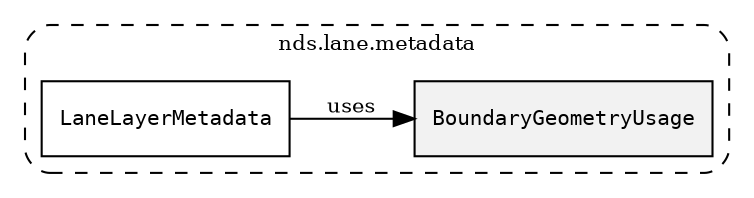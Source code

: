 /**
 * This dot file creates symbol collaboration diagram for BoundaryGeometryUsage.
 */
digraph ZSERIO
{
    node [shape=box, fontsize=10];
    rankdir="LR";
    fontsize=10;
    tooltip="BoundaryGeometryUsage collaboration diagram";

    subgraph "cluster_nds.lane.metadata"
    {
        style="dashed, rounded";
        label="nds.lane.metadata";
        tooltip="Package nds.lane.metadata";
        href="../../../content/packages/nds.lane.metadata.html#Package-nds-lane-metadata";
        target="_parent";

        "BoundaryGeometryUsage" [style="filled", fillcolor="#0000000D", target="_parent", label=<<font face="monospace"><table align="center" border="0" cellspacing="0" cellpadding="0"><tr><td href="../../../content/packages/nds.lane.metadata.html#Bitmask-BoundaryGeometryUsage" title="Bitmask defined in nds.lane.metadata">BoundaryGeometryUsage</td></tr></table></font>>];
        "LaneLayerMetadata" [target="_parent", label=<<font face="monospace"><table align="center" border="0" cellspacing="0" cellpadding="0"><tr><td href="../../../content/packages/nds.lane.metadata.html#Structure-LaneLayerMetadata" title="Structure defined in nds.lane.metadata">LaneLayerMetadata</td></tr></table></font>>];
    }

    "LaneLayerMetadata" -> "BoundaryGeometryUsage" [label="uses", fontsize=10];
}
